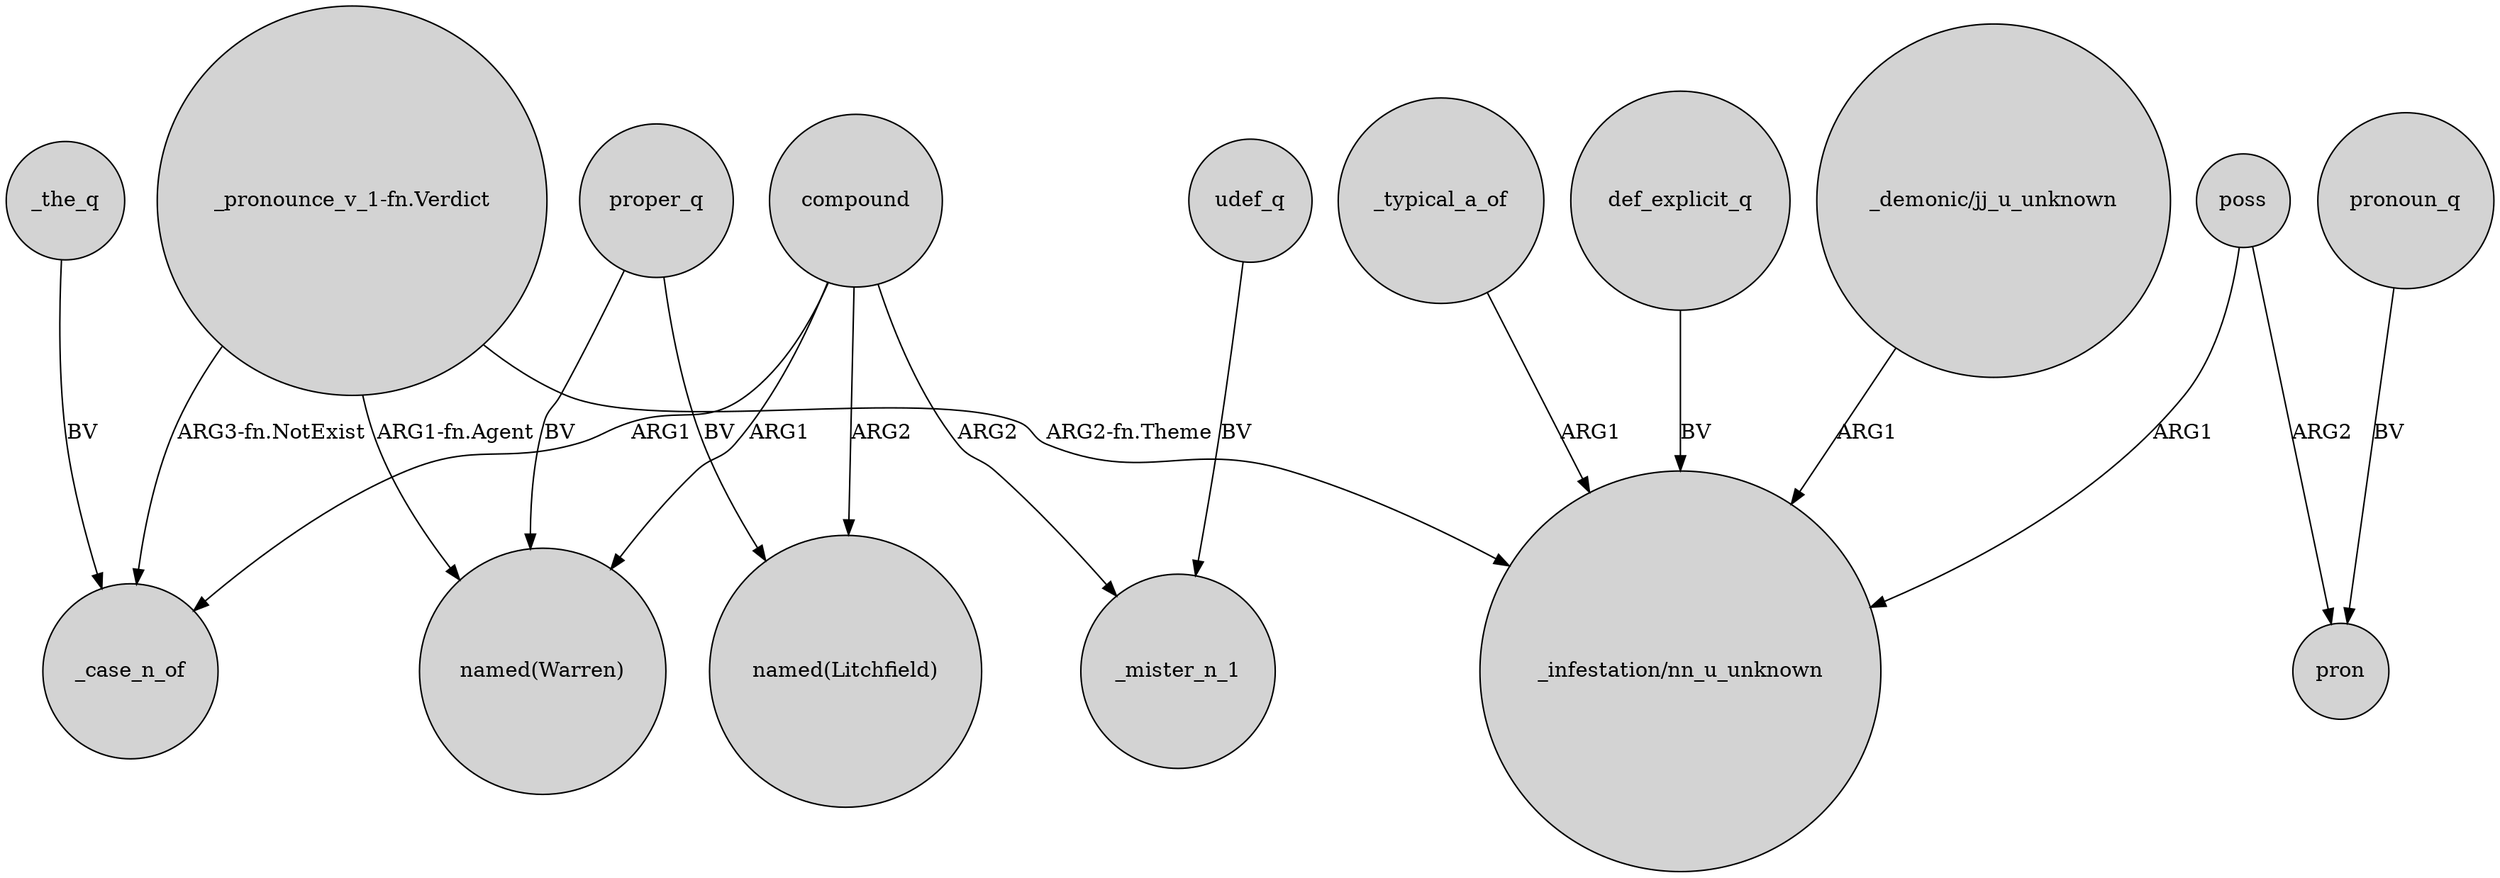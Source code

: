 digraph {
	node [shape=circle style=filled]
	compound -> "named(Warren)" [label=ARG1]
	udef_q -> _mister_n_1 [label=BV]
	compound -> _case_n_of [label=ARG1]
	"_demonic/jj_u_unknown" -> "_infestation/nn_u_unknown" [label=ARG1]
	"_pronounce_v_1-fn.Verdict" -> "named(Warren)" [label="ARG1-fn.Agent"]
	def_explicit_q -> "_infestation/nn_u_unknown" [label=BV]
	poss -> pron [label=ARG2]
	"_pronounce_v_1-fn.Verdict" -> "_infestation/nn_u_unknown" [label="ARG2-fn.Theme"]
	_typical_a_of -> "_infestation/nn_u_unknown" [label=ARG1]
	compound -> "named(Litchfield)" [label=ARG2]
	"_pronounce_v_1-fn.Verdict" -> _case_n_of [label="ARG3-fn.NotExist"]
	proper_q -> "named(Litchfield)" [label=BV]
	proper_q -> "named(Warren)" [label=BV]
	compound -> _mister_n_1 [label=ARG2]
	poss -> "_infestation/nn_u_unknown" [label=ARG1]
	_the_q -> _case_n_of [label=BV]
	pronoun_q -> pron [label=BV]
}
